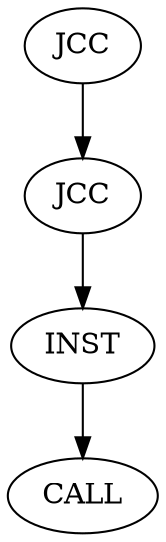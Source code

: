 Digraph G {
"A" [label = "JCC" , root=true]
"B" [label = "JCC"]
"C" [label = "INST"]
"D" [label = "CALL"]
"A" -> "B"
"B" -> "C"
"C" -> "D"
}
